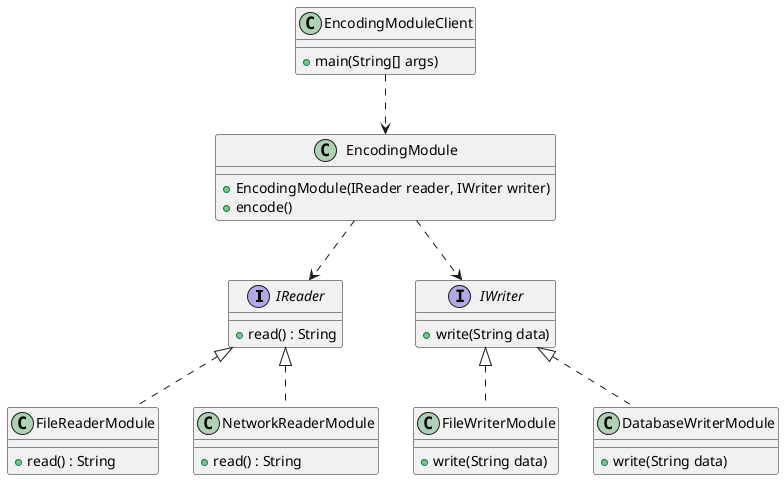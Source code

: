 
@startuml
interface IReader {
    + read() : String
}

interface IWriter {
    + write(String data)
}

class FileReaderModule {
    + read() : String
}

class FileWriterModule {
    + write(String data)
}

class NetworkReaderModule {
    + read() : String
}

class DatabaseWriterModule {
    + write(String data)
}

class EncodingModule {
    + EncodingModule(IReader reader, IWriter writer)
    + encode()
}

class EncodingModuleClient {
    + main(String[] args)
}

IReader <|.. FileReaderModule
IReader <|.. NetworkReaderModule

IWriter <|.. FileWriterModule
IWriter <|.. DatabaseWriterModule

EncodingModule ..> IReader
EncodingModule ..> IWriter

EncodingModuleClient ..> EncodingModule

@enduml
